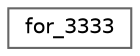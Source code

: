 digraph "Graphical Class Hierarchy"
{
 // LATEX_PDF_SIZE
  bgcolor="transparent";
  edge [fontname=Helvetica,fontsize=10,labelfontname=Helvetica,labelfontsize=10];
  node [fontname=Helvetica,fontsize=10,shape=box,height=0.2,width=0.4];
  rankdir="LR";
  Node0 [id="Node000000",label="for_3333",height=0.2,width=0.4,color="grey40", fillcolor="white", style="filled",URL="$structfor__3333.html",tooltip=" "];
}
